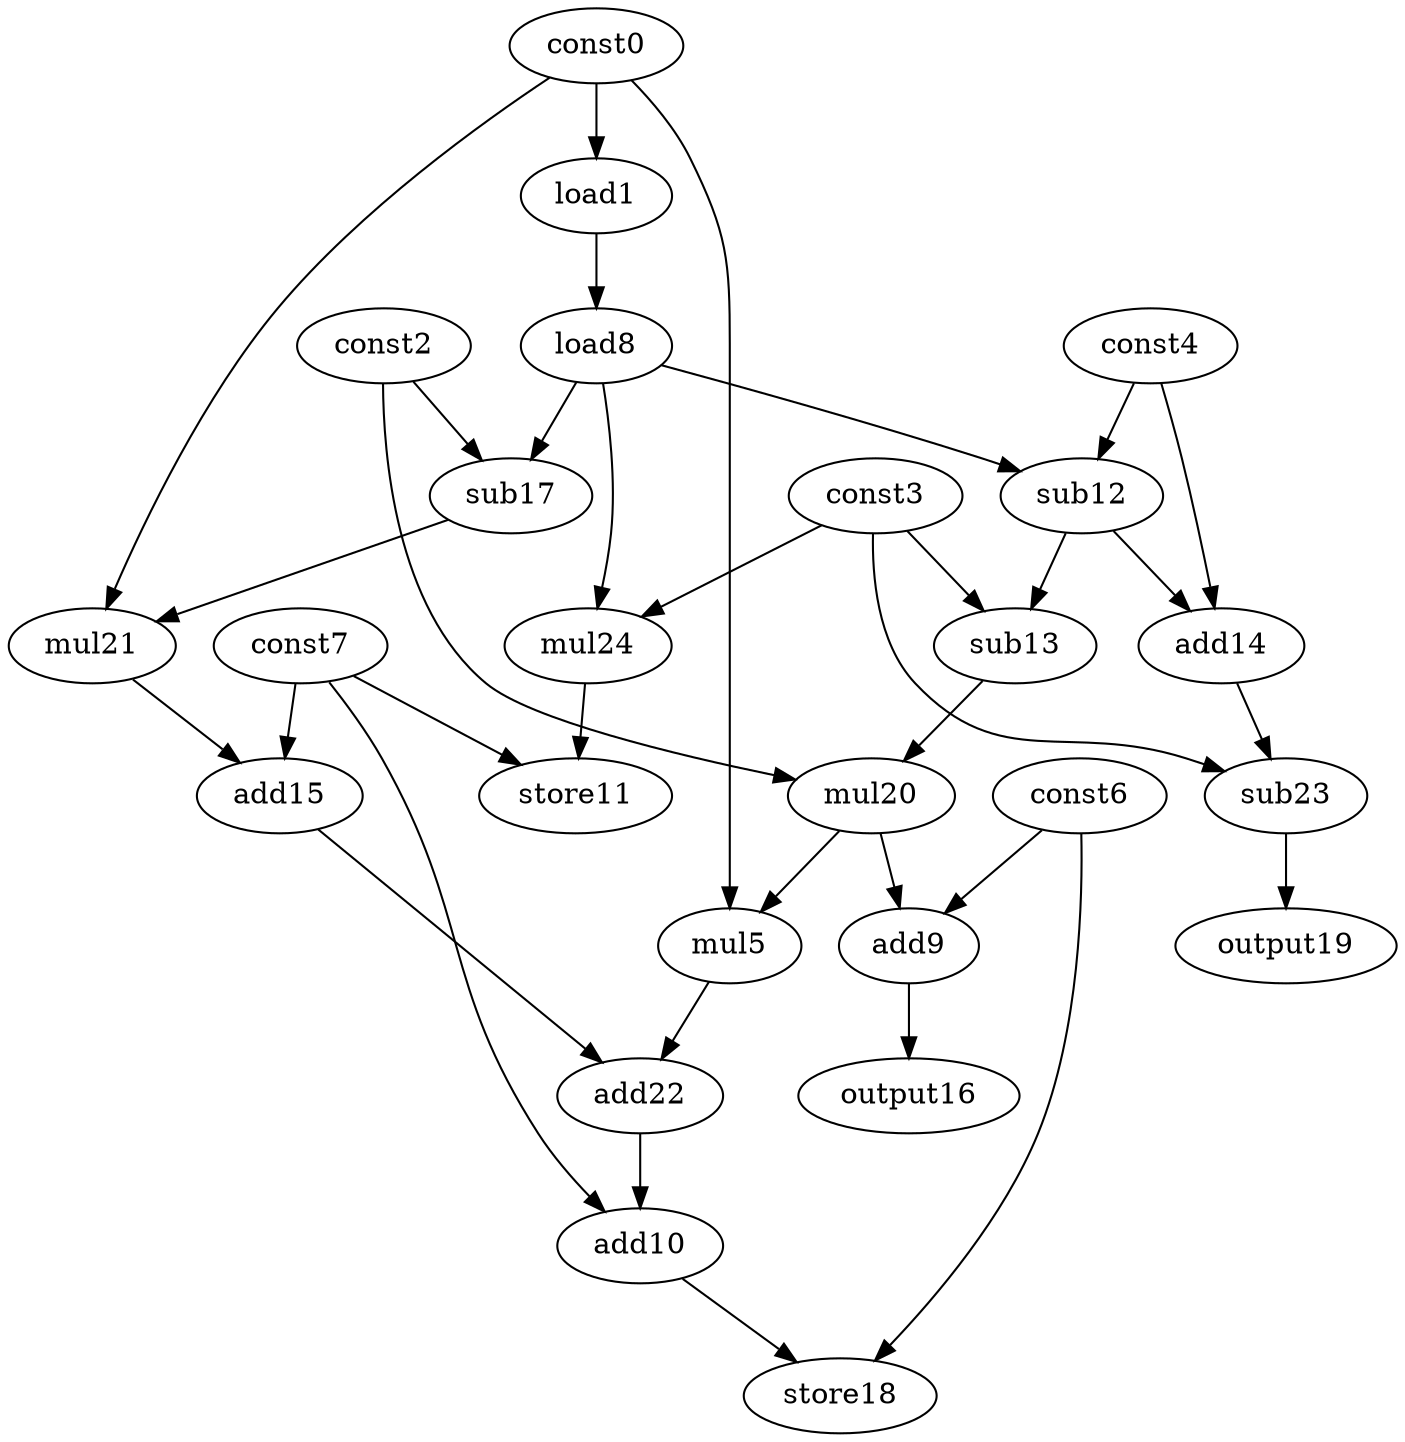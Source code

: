 digraph G { 
const0[opcode=const]; 
load1[opcode=load]; 
const2[opcode=const]; 
const3[opcode=const]; 
const4[opcode=const]; 
mul5[opcode=mul]; 
const6[opcode=const]; 
const7[opcode=const]; 
load8[opcode=load]; 
add9[opcode=add]; 
add10[opcode=add]; 
store11[opcode=store]; 
sub12[opcode=sub]; 
sub13[opcode=sub]; 
add14[opcode=add]; 
add15[opcode=add]; 
output16[opcode=output]; 
sub17[opcode=sub]; 
store18[opcode=store]; 
output19[opcode=output]; 
mul20[opcode=mul]; 
mul21[opcode=mul]; 
add22[opcode=add]; 
sub23[opcode=sub]; 
mul24[opcode=mul]; 
const0->load1[operand=0];
load1->load8[operand=0];
load8->sub12[operand=0];
const4->sub12[operand=1];
load8->sub17[operand=0];
const2->sub17[operand=1];
load8->mul24[operand=0];
const3->mul24[operand=1];
mul24->store11[operand=0];
const7->store11[operand=1];
const3->sub13[operand=0];
sub12->sub13[operand=1];
sub12->add14[operand=0];
const4->add14[operand=1];
const0->mul21[operand=0];
sub17->mul21[operand=1];
mul21->add15[operand=0];
const7->add15[operand=1];
const2->mul20[operand=0];
sub13->mul20[operand=1];
const3->sub23[operand=0];
add14->sub23[operand=1];
const0->mul5[operand=0];
mul20->mul5[operand=1];
mul20->add9[operand=0];
const6->add9[operand=1];
sub23->output19[operand=0];
add9->output16[operand=0];
mul5->add22[operand=0];
add15->add22[operand=1];
add22->add10[operand=0];
const7->add10[operand=1];
add10->store18[operand=0];
const6->store18[operand=1];
}
